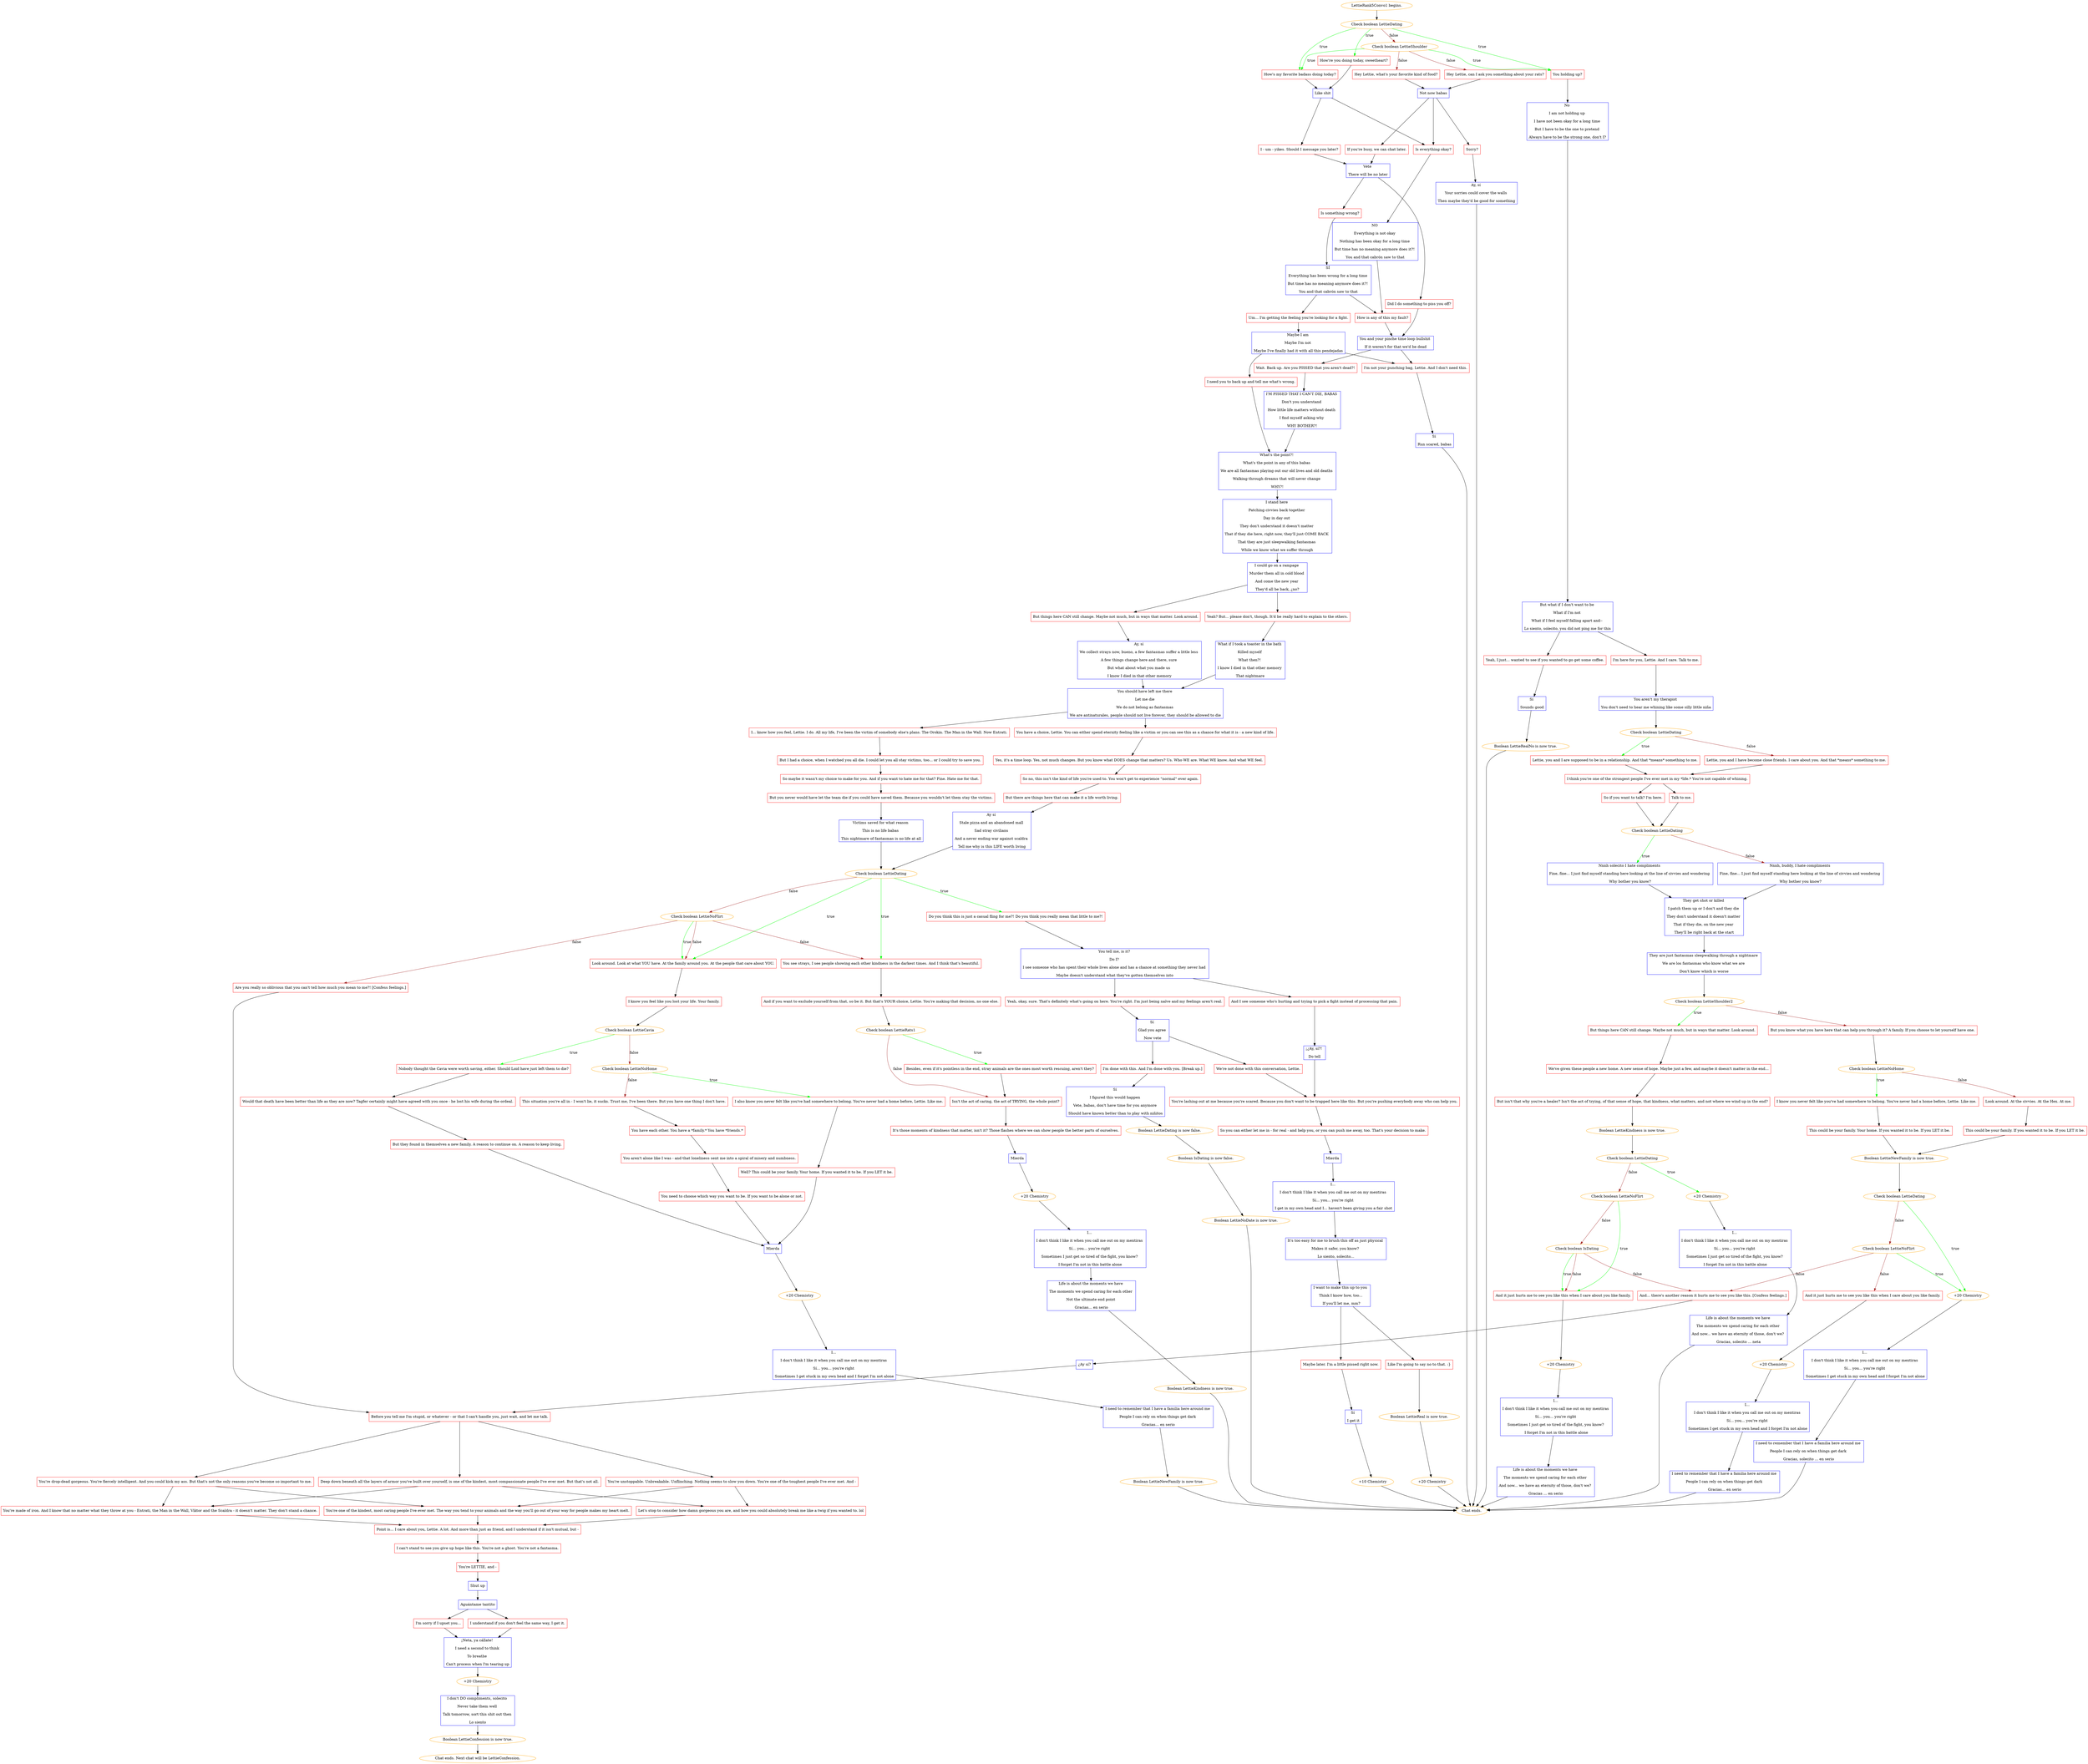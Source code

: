 digraph {
	"LettieRank5Convo1 begins." [color=orange];
		"LettieRank5Convo1 begins." -> 1533;
	1533 [label="Check boolean LettieDating",color=orange];
		1533 -> 1535 [label=true,color=green];
		1533 -> 1536 [label=true,color=green];
		1533 -> 1537 [label=true,color=green];
		1533 -> 1534 [label=false,color=brown];
	1535 [label="You holding up?",shape=box,color=red];
		1535 -> 1540;
	1536 [label="How're you doing today, sweetheart?",shape=box,color=red];
		1536 -> 1541;
	1537 [label="How's my favorite badass doing today?",shape=box,color=red];
		1537 -> 1541;
	1534 [label="Check boolean LettieShoulder",color=orange];
		1534 -> 1535 [label=true,color=green];
		1534 -> 1537 [label=true,color=green];
		1534 -> 1538 [label=false,color=brown];
		1534 -> 1539 [label=false,color=brown];
	1540 [label="No 
I am not holding up 
I have not been okay for a long time 
But I have to be the one to pretend 
Always have to be the strong one, don't I?",shape=box,color=blue];
		1540 -> 1543;
	1541 [label="Like shit",shape=box,color=blue];
		1541 -> 1544;
		1541 -> 1545;
	1538 [label="Hey Lettie, can I ask you something about your rats?",shape=box,color=red];
		1538 -> 1542;
	1539 [label="Hey Lettie, what's your favorite kind of food?",shape=box,color=red];
		1539 -> 1542;
	1543 [label="But what if I don't want to be 
What if I'm not 
What if I feel myself falling apart and-- 
Lo siento, solecito, you did not ping me for this",shape=box,color=blue];
		1543 -> 1552;
		1543 -> 1553;
	1544 [label="Is everything okay?",shape=box,color=red];
		1544 -> 1548;
	1545 [label="I - um - yikes. Should I message you later?",shape=box,color=red];
		1545 -> 1549;
	1542 [label="Not now babas",shape=box,color=blue];
		1542 -> 1544;
		1542 -> 1546;
		1542 -> 1547;
	1552 [label="Yeah, I just... wanted to see if you wanted to go get some coffee.",shape=box,color=red];
		1552 -> 1554;
	1553 [label="I'm here for you, Lettie. And I care. Talk to me.",shape=box,color=red];
		1553 -> 1556;
	1548 [label="NO 
Everything is not okay 
Nothing has been okay for a long time 
But time has no meaning anymore does it?! 
You and that cabrón saw to that",shape=box,color=blue];
		1548 -> 1561;
	1549 [label="Vete 
There will be no later",shape=box,color=blue];
		1549 -> 1558;
		1549 -> 1559;
	1546 [label="If you're busy, we can chat later.",shape=box,color=red];
		1546 -> 1549;
	1547 [label="Sorry?",shape=box,color=red];
		1547 -> 1550;
	1554 [label="Sí 
Sounds good",shape=box,color=blue];
		1554 -> "/EE/Types/Engine/SetBooleanDialogueNode:LettieRealNo:Chat ends.";
	1556 [label="You aren't my therapist 
You don't need to hear me whining like some silly little niña",shape=box,color=blue];
		1556 -> 1557;
	1561 [label="How is any of this my fault?",shape=box,color=red];
		1561 -> 1564;
	1558 [label="Did I do something to piss you off?",shape=box,color=red];
		1558 -> 1564;
	1559 [label="Is something wrong?",shape=box,color=red];
		1559 -> 1560;
	1550 [label="Ay, sí 
Your sorries could cover the walls 
Then maybe they'd be good for something",shape=box,color=blue];
		1550 -> "Chat ends.";
	"/EE/Types/Engine/SetBooleanDialogueNode:LettieRealNo:Chat ends." [label="Boolean LettieRealNo is now true.",color=orange];
		"/EE/Types/Engine/SetBooleanDialogueNode:LettieRealNo:Chat ends." -> "Chat ends.";
	1557 [label="Check boolean LettieDating",color=orange];
		1557 -> 1566 [label=true,color=green];
		1557 -> 1567 [label=false,color=brown];
	1564 [label="You and your pinche time loop bullshit 
If it weren't for that we'd be dead",shape=box,color=blue];
		1564 -> 1571;
		1564 -> 1572;
	1560 [label="SÍ 
Everything has been wrong for a long time 
But time has no meaning anymore does it?! 
You and that cabrón saw to that",shape=box,color=blue];
		1560 -> 1561;
		1560 -> 1562;
	"Chat ends." [color=orange];
	1566 [label="Lettie, you and I are supposed to be in a relationship. And that *means* something to me.",shape=box,color=red];
		1566 -> 1568;
	1567 [label="Lettie, you and I have become close friends. I care about you. And that *means* something to me.",shape=box,color=red];
		1567 -> 1568;
	1571 [label="Wait. Back up. Are you PISSED that you aren't dead?!",shape=box,color=red];
		1571 -> 1576;
	1572 [label="I'm not your punching bag, Lettie. And I don't need this.",shape=box,color=red];
		1572 -> 1574;
	1562 [label="Um... I'm getting the feeling you're looking for a fight.",shape=box,color=red];
		1562 -> 1563;
	1568 [label="I think you're one of the strongest people I've ever met in my *life.* You're not capable of whining.",shape=box,color=red];
		1568 -> 1569;
		1568 -> 1570;
	1576 [label="I'M PISSED THAT I CAN'T DIE, BABAS 
Don't you understand 
How little life matters without death 
I find myself asking why 
WHY BOTHER?!",shape=box,color=blue];
		1576 -> 1581;
	1574 [label="Sí 
Run scared, babas",shape=box,color=blue];
		1574 -> "Chat ends.";
	1563 [label="Maybe I am 
Maybe I'm not 
Maybe I've finally had it with all this pendejadas",shape=box,color=blue];
		1563 -> 1573;
		1563 -> 1572;
	1569 [label="So if you want to talk? I'm here.",shape=box,color=red];
		1569 -> 1577;
	1570 [label="Talk to me.",shape=box,color=red];
		1570 -> 1577;
	1581 [label="What's the point?! 
What's the point in any of this babas 
We are all fantasmas playing out our old lives and old deaths 
Walking through dreams that will never change 
WHY?!",shape=box,color=blue];
		1581 -> 1582;
	1573 [label="I need you to back up and tell me what's wrong.",shape=box,color=red];
		1573 -> 1581;
	1577 [label="Check boolean LettieDating",color=orange];
		1577 -> 1578 [label=true,color=green];
		1577 -> 1579 [label=false,color=brown];
	1582 [label="I stand here 
Patching civvies back together 
Day in day out 
They don't understand it doesn't matter 
That if they die here, right now, they'll just COME BACK 
That they are just sleepwalking fantasmas 
While we know what we suffer through",shape=box,color=blue];
		1582 -> 1585;
	1578 [label="Nnnh solecito I hate compliments 
Fine, fine... I just find myself standing here looking at the line of civvies and wondering 
Why bother you know?",shape=box,color=blue];
		1578 -> 1580;
	1579 [label="Nnnh, buddy, I hate compliments 
Fine, fine... I just find myself standing here looking at the line of civvies and wondering 
Why bother you know?",shape=box,color=blue];
		1579 -> 1580;
	1585 [label="I could go on a rampage 
Murder them all in cold blood 
And come the new year 
They'd all be back, ¿no?",shape=box,color=blue];
		1585 -> 1586;
		1585 -> 1587;
	1580 [label="They get shot or killed 
I patch them up or I don't and they die 
They don't understand it doesn't matter 
That if they die, on the new year 
They'll be right back at the start",shape=box,color=blue];
		1580 -> 1583;
	1586 [label="Yeah? But... please don't, though. It'd be really hard to explain to the others.",shape=box,color=red];
		1586 -> 1588;
	1587 [label="But things here CAN still change. Maybe not much, but in ways that matter. Look around.",shape=box,color=red];
		1587 -> 1589;
	1583 [label="They are just fantasmas sleepwalking through a nightmare 
We are los fantasmas who know what we are 
Don't know which is worse",shape=box,color=blue];
		1583 -> 1584;
	1588 [label="What if I took a toaster in the bath 
Killed myself 
What then?! 
I know I died in that other memory 
That nightmare",shape=box,color=blue];
		1588 -> 1590;
	1589 [label="Ay, sí 
We collect strays now, bueno, a few fantasmas suffer a little less 
A few things change here and there, sure 
But what about what you made us 
I know I died in that other memory",shape=box,color=blue];
		1589 -> 1590;
	1584 [label="Check boolean LettieShoulder2",color=orange];
		1584 -> 1593 [label=true,color=green];
		1584 -> 1591 [label=false,color=brown];
	1590 [label="You should have left me there 
Let me die 
We do not belong as fantasmas 
We are antinaturales, people should not live forever, they should be allowed to die",shape=box,color=blue];
		1590 -> 1604;
		1590 -> 1605;
	1593 [label="But things here CAN still change. Maybe not much, but in ways that matter. Look around.",shape=box,color=red];
		1593 -> 1594;
	1591 [label="But you know what you have here that can help you through it? A family. If you choose to let yourself have one.",shape=box,color=red];
		1591 -> 1592;
	1604 [label="I... know how you feel, Lettie. I do. All my life, I've been the victim of somebody else's plans. The Orokin. The Man in the Wall. Now Entrati.",shape=box,color=red];
		1604 -> 1606;
	1605 [label="You have a choice, Lettie. You can either spend eternity feeling like a victim or you can see this as a chance for what it is - a new kind of life.",shape=box,color=red];
		1605 -> 1607;
	1594 [label="We've given these people a new home. A new sense of hope. Maybe just a few, and maybe it doesn't matter in the end...",shape=box,color=red];
		1594 -> 1596;
	1592 [label="Check boolean LettieNoHome",color=orange];
		1592 -> 1597 [label=true,color=green];
		1592 -> 1598 [label=false,color=brown];
	1606 [label="But I had a choice, when I watched you all die. I could let you all stay victims, too... or I could try to save you.",shape=box,color=red];
		1606 -> 1614;
	1607 [label="Yes, it's a time loop. Yes, not much changes. But you know what DOES change that matters? Us. Who WE are. What WE know. And what WE feel.",shape=box,color=red];
		1607 -> 1615;
	1596 [label="But isn't that why you're a healer? Isn't the act of trying, of that sense of hope, that kindness, what matters, and not where we wind up in the end?",shape=box,color=red];
		1596 -> "/EE/Types/Engine/SetBooleanDialogueNode:LettieKindness:1602";
	1597 [label="I know you never felt like you've had somewhere to belong. You've never had a home before, Lettie. Like me.",shape=box,color=red];
		1597 -> 1599;
	1598 [label="Look around. At the civvies. At the Hex. At me.",shape=box,color=red];
		1598 -> 1600;
	1614 [label="So maybe it wasn't my choice to make for you. And if you want to hate me for that? Fine. Hate me for that.",shape=box,color=red];
		1614 -> 1623;
	1615 [label="So no, this isn't the kind of life you're used to. You won't get to experience \"normal\" ever again.",shape=box,color=red];
		1615 -> 1624;
	"/EE/Types/Engine/SetBooleanDialogueNode:LettieKindness:1602" [label="Boolean LettieKindness is now true.",color=orange];
		"/EE/Types/Engine/SetBooleanDialogueNode:LettieKindness:1602" -> 1602;
	1599 [label="This could be your family. Your home. If you wanted it to be. If you LET it be.",shape=box,color=red];
		1599 -> "/EE/Types/Engine/SetBooleanDialogueNode:LettieNewFamily:1608";
	1600 [label="This could be your family. If you wanted it to be. If you LET it be.",shape=box,color=red];
		1600 -> "/EE/Types/Engine/SetBooleanDialogueNode:LettieNewFamily:1608";
	1623 [label="But you never would have let the team die if you could have saved them. Because you wouldn't let them stay the victims.",shape=box,color=red];
		1623 -> 1636;
	1624 [label="But there are things here that can make it a life worth living.",shape=box,color=red];
		1624 -> 1637;
	1602 [label="Check boolean LettieDating",color=orange];
		1602 -> 1610 [label=true,color=green];
		1602 -> 1612 [label=false,color=brown];
	"/EE/Types/Engine/SetBooleanDialogueNode:LettieNewFamily:1608" [label="Boolean LettieNewFamily is now true.",color=orange];
		"/EE/Types/Engine/SetBooleanDialogueNode:LettieNewFamily:1608" -> 1608;
	1636 [label="Victims saved for what reason 
This is no life babas 
This nightmare of fantasmas is no life at all",shape=box,color=blue];
		1636 -> 1639;
	1637 [label="Ay sí 
Stale pizza and an abandoned mall 
Sad stray civilians 
And a never ending war against scaldra 
Tell me why is this LIFE worth living",shape=box,color=blue];
		1637 -> 1639;
	1610 [label="+20 Chemistry",color=orange];
		1610 -> 1595;
	1612 [label="Check boolean LettieNoFlirt",color=orange];
		1612 -> 1617 [label=true,color=green];
		1612 -> 1616 [label=false,color=brown];
	1608 [label="Check boolean LettieDating",color=orange];
		1608 -> 1627 [label=true,color=green];
		1608 -> 1613 [label=false,color=brown];
	1639 [label="Check boolean LettieDating",color=orange];
		1639 -> 1640 [label=true,color=green];
		1639 -> 1641 [label=true,color=green];
		1639 -> 1643 [label=true,color=green];
		1639 -> 1642 [label=false,color=brown];
	1595 [label="I... 
I don't think I like it when you call me out on my mentiras 
Sí... you... you're right 
Sometimes I just get so tired of the fight, you know? 
I forget I'm not in this battle alone",shape=box,color=blue];
		1595 -> 1609;
	1617 [label="And it just hurts me to see you like this when I care about you like family.",shape=box,color=red];
		1617 -> 1632;
	1616 [label="Check boolean IsDating",color=orange];
		1616 -> 1617 [label=true,color=green];
		1616 -> 1617 [label=false,color=brown];
		1616 -> 1625 [label=false,color=brown];
	1627 [label="+20 Chemistry",color=orange];
		1627 -> 1626;
	1613 [label="Check boolean LettieNoFlirt",color=orange];
		1613 -> 1627 [label=true,color=green];
		1613 -> 1619 [label=false,color=brown];
		1613 -> 1625 [label=false,color=brown];
	1640 [label="Do you think this is just a casual fling for me?! Do you think you really mean that little to me?!",shape=box,color=red];
		1640 -> 1646;
	1641 [label="Look around. Look at what YOU have. At the family around you. At the people that care about YOU.",shape=box,color=red];
		1641 -> 1648;
	1643 [label="You see strays, I see people showing each other kindness in the darkest times. And I think that's beautiful.",shape=box,color=red];
		1643 -> 1652;
	1642 [label="Check boolean LettieNoFlirt",color=orange];
		1642 -> 1641 [label=true,color=green];
		1642 -> 1641 [label=false,color=brown];
		1642 -> 1643 [label=false,color=brown];
		1642 -> 1644 [label=false,color=brown];
	1609 [label="Life is about the moments we have 
The moments we spend caring for each other 
And now... we have an eternity of those, don't we? 
Gracias, solecito ... neta",shape=box,color=blue];
		1609 -> "Chat ends.";
	1632 [label="+20 Chemistry",color=orange];
		1632 -> 1618;
	1625 [label="And... there's another reason it hurts me to see you like this. [Confess feelings.]",shape=box,color=red];
		1625 -> 1638;
	1626 [label="I... 
I don't think I like it when you call me out on my mentiras 
Sí... you... you're right 
Sometimes I get stuck in my own head and I forget I'm not alone",shape=box,color=blue];
		1626 -> 1628;
	1619 [label="And it just hurts me to see you like this when I care about you like family.",shape=box,color=red];
		1619 -> 1635;
	1646 [label="You tell me, is it? 
Do I? 
I see someone who has spent their whole lives alone and has a chance at something they never had 
Maybe doesn't understand what they've gotten themselves into",shape=box,color=blue];
		1646 -> 1645;
		1646 -> 1647;
	1648 [label="I know you feel like you lost your life. Your family.",shape=box,color=red];
		1648 -> 1649;
	1652 [label="And if you want to exclude yourself from that, so be it. But that's YOUR choice, Lettie. You're making that decision, no one else.",shape=box,color=red];
		1652 -> 1653;
	1644 [label="Are you really so oblivious that you can't tell how much you mean to me?! [Confess feelings.]",shape=box,color=red];
		1644 -> 1654;
	1618 [label="I... 
I don't think I like it when you call me out on my mentiras 
Sí... you... you're right 
Sometimes I just get so tired of the fight, you know? 
I forget I'm not in this battle alone",shape=box,color=blue];
		1618 -> 1630;
	1638 [label="¿Ay sí?",shape=box,color=blue];
		1638 -> 1654;
	1628 [label="I need to remember that I have a familia here around me 
People I can rely on when things get dark 
Gracias, solecito ... en serio",shape=box,color=blue];
		1628 -> "Chat ends.";
	1635 [label="+20 Chemistry",color=orange];
		1635 -> 1620;
	1645 [label="Yeah, okay, sure. That's definitely what's going on here. You're right. I'm just being naïve and my feelings aren't real.",shape=box,color=red];
		1645 -> 1651;
	1647 [label="And I see someone who's hurting and trying to pick a fight instead of processing that pain.",shape=box,color=red];
		1647 -> 1655;
	1649 [label="Check boolean LettieCavia",color=orange];
		1649 -> 1656 [label=true,color=green];
		1649 -> 1650 [label=false,color=brown];
	1653 [label="Check boolean LettieRats1",color=orange];
		1653 -> 1659 [label=true,color=green];
		1653 -> 1660 [label=false,color=brown];
	1654 [label="Before you tell me I'm stupid, or whatever - or that I can't handle you, just wait, and let me talk.",shape=box,color=red];
		1654 -> 1701;
		1654 -> 1702;
		1654 -> 1703;
	1630 [label="Life is about the moments we have 
The moments we spend caring for each other 
And now... we have an eternity of those, don't we? 
Gracias ... en serio",shape=box,color=blue];
		1630 -> "Chat ends.";
	1620 [label="I... 
I don't think I like it when you call me out on my mentiras 
Sí... you... you're right 
Sometimes I get stuck in my own head and I forget I'm not alone",shape=box,color=blue];
		1620 -> 1633;
	1651 [label="Sí 
Glad you agree 
Now vete",shape=box,color=blue];
		1651 -> 1661;
		1651 -> 1662;
	1655 [label="¡¿Ay, sí?! 
Do tell",shape=box,color=blue];
		1655 -> 1668;
	1656 [label="Nobody thought the Cavia were worth saving, either. Should Loid have just left them to die?",shape=box,color=red];
		1656 -> 1682;
	1650 [label="Check boolean LettieNoHome",color=orange];
		1650 -> 1657 [label=true,color=green];
		1650 -> 1658 [label=false,color=brown];
	1659 [label="Besides, even if it's pointless in the end, stray animals are the ones most worth rescuing, aren't they?",shape=box,color=red];
		1659 -> 1660;
	1660 [label="Isn't the act of caring, the act of TRYING, the whole point?",shape=box,color=red];
		1660 -> 1694;
	1701 [label="You're drop-dead gorgeous. You're fiercely intelligent. And you could kick my ass. But that's not the only reasons you've become so important to me.",shape=box,color=red];
		1701 -> 1705;
		1701 -> 1706;
	1702 [label="Deep down beneath all the layers of armor you've built over yourself, is one of the kindest, most compassionate people I've ever met. But that's not all.",shape=box,color=red];
		1702 -> 1704;
		1702 -> 1706;
	1703 [label="You're unstoppable. Unbreakable. Unflinching. Nothing seems to slow you down. You're one of the toughest people I've ever met. And -",shape=box,color=red];
		1703 -> 1704;
		1703 -> 1705;
	1633 [label="I need to remember that I have a familia here around me 
People I can rely on when things get dark 
Gracias... en serio",shape=box,color=blue];
		1633 -> "Chat ends.";
	1661 [label="We're not done with this conversation, Lettie.",shape=box,color=red];
		1661 -> 1668;
	1662 [label="I'm done with this. And I'm done with you. [Break up.]",shape=box,color=red];
		1662 -> 1663;
	1668 [label="You're lashing out at me because you're scared. Because you don't want to be trapped here like this. But you're pushing everybody away who can help you.",shape=box,color=red];
		1668 -> 1670;
	1682 [label="Would that death have been better than life as they are now? Tagfer certainly might have agreed with you once - he lost his wife during the ordeal.",shape=box,color=red];
		1682 -> 1685;
	1657 [label="I also know you never felt like you've had somewhere to belong. You've never had a home before, Lettie. Like me.",shape=box,color=red];
		1657 -> 1683;
	1658 [label="This situation you're all in - I won't lie, it sucks. Trust me, I've been there. But you have one thing I don't have.",shape=box,color=red];
		1658 -> 1684;
	1694 [label="It's those moments of kindness that matter, isn't it? Those flashes where we can show people the better parts of ourselves.",shape=box,color=red];
		1694 -> 1695;
	1705 [label="You're one of the kindest, most caring people I've ever met. The way you tend to your animals and the way you'll go out of your way for people makes my heart melt.",shape=box,color=red];
		1705 -> 1707;
	1706 [label="You're made of iron. And I know that no matter what they throw at you - Entrati, the Man in the Wall, Viktor and the Scaldra - it doesn't matter. They don't stand a chance.",shape=box,color=red];
		1706 -> 1707;
	1704 [label="Let's stop to consider how damn gorgeous you are, and how you could absolutely break me like a twig if you wanted to. lol",shape=box,color=red];
		1704 -> 1707;
	1663 [label="Sí 
I figured this would happen 
Vete, babas, don't have time for you anymore 
Should have known better than to play with niñitos",shape=box,color=blue];
		1663 -> "/EE/Types/Engine/ResetBooleanDialogueNode:LettieDating:/EE/Types/Engine/ResetBooleanDialogueNode:IsDating:/EE/Types/Engine/SetBooleanDialogueNode:LettieNoDate:Chat ends.";
	1670 [label="So you can either let me in - for real - and help you, or you can push me away, too. That's your decision to make.",shape=box,color=red];
		1670 -> 1669;
	1685 [label="But they found in themselves a new family. A reason to continue on. A reason to keep living.",shape=box,color=red];
		1685 -> 1688;
	1683 [label="Well? This could be your family. Your home. If you wanted it to be. If you LET it be.",shape=box,color=red];
		1683 -> 1688;
	1684 [label="You have each other. You have a *family.* You have *friends.*",shape=box,color=red];
		1684 -> 1686;
	1695 [label="Mierda",shape=box,color=blue];
		1695 -> 1698;
	1707 [label="Point is... I care about you, Lettie. A lot. And more than just as friend, and I understand if it isn't mutual, but -",shape=box,color=red];
		1707 -> 1709;
	"/EE/Types/Engine/ResetBooleanDialogueNode:LettieDating:/EE/Types/Engine/ResetBooleanDialogueNode:IsDating:/EE/Types/Engine/SetBooleanDialogueNode:LettieNoDate:Chat ends." [label="Boolean LettieDating is now false.",color=orange];
		"/EE/Types/Engine/ResetBooleanDialogueNode:LettieDating:/EE/Types/Engine/ResetBooleanDialogueNode:IsDating:/EE/Types/Engine/SetBooleanDialogueNode:LettieNoDate:Chat ends." -> "/EE/Types/Engine/ResetBooleanDialogueNode:IsDating:/EE/Types/Engine/SetBooleanDialogueNode:LettieNoDate:Chat ends.";
	1669 [label="Mierda",shape=box,color=blue];
		1669 -> 1671;
	1688 [label="Mierda",shape=box,color=blue];
		1688 -> 1692;
	1686 [label="You aren't alone like I was - and that loneliness sent me into a spiral of misery and numbness.",shape=box,color=red];
		1686 -> 1687;
	1698 [label="+20 Chemistry",color=orange];
		1698 -> 1699;
	1709 [label="I can't stand to see you give up hope like this. You're not a ghost. You're not a fantasma.",shape=box,color=red];
		1709 -> 1710;
	"/EE/Types/Engine/ResetBooleanDialogueNode:IsDating:/EE/Types/Engine/SetBooleanDialogueNode:LettieNoDate:Chat ends." [label="Boolean IsDating is now false.",color=orange];
		"/EE/Types/Engine/ResetBooleanDialogueNode:IsDating:/EE/Types/Engine/SetBooleanDialogueNode:LettieNoDate:Chat ends." -> "/EE/Types/Engine/SetBooleanDialogueNode:LettieNoDate:Chat ends.";
	1671 [label="I... 
I don't think I like it when you call me out on my mentiras 
Sí... you... you're right 
I get in my own head and I... haven't been giving you a fair shot",shape=box,color=blue];
		1671 -> 1672;
	1692 [label="+20 Chemistry",color=orange];
		1692 -> 1689;
	1687 [label="You need to choose which way you want to be. If you want to be alone or not.",shape=box,color=red];
		1687 -> 1688;
	1699 [label="I... 
I don't think I like it when you call me out on my mentiras 
Sí... you... you're right 
Sometimes I just get so tired of the fight, you know? 
I forget I'm not in this battle alone",shape=box,color=blue];
		1699 -> 1696;
	1710 [label="You're LETTIE, and -",shape=box,color=red];
		1710 -> 1708;
	"/EE/Types/Engine/SetBooleanDialogueNode:LettieNoDate:Chat ends." [label="Boolean LettieNoDate is now true.",color=orange];
		"/EE/Types/Engine/SetBooleanDialogueNode:LettieNoDate:Chat ends." -> "Chat ends.";
	1672 [label="It's too easy for me to brush this off as just physical 
Makes it safer, you know? 
Lo siento, solecito...",shape=box,color=blue];
		1672 -> 1673;
	1689 [label="I... 
I don't think I like it when you call me out on my mentiras 
Sí... you... you're right 
Sometimes I get stuck in my own head and I forget I'm not alone",shape=box,color=blue];
		1689 -> 1690;
	1696 [label="Life is about the moments we have 
The moments we spend caring for each other 
Not the ultimate end point 
Gracias... en serio",shape=box,color=blue];
		1696 -> "/EE/Types/Engine/SetBooleanDialogueNode:LettieKindness:Chat ends.";
	1708 [label="Shut up",shape=box,color=blue];
		1708 -> 1711;
	1673 [label="I want to make this up to you 
 Think I know how, too... 
 If you'll let me, mm?",shape=box,color=blue];
		1673 -> 1674;
		1673 -> 1675;
	1690 [label="I need to remember that I have a familia here around me 
People I can rely on when things get dark 
Gracias... en serio",shape=box,color=blue];
		1690 -> "/EE/Types/Engine/SetBooleanDialogueNode:LettieNewFamily:Chat ends.";
	"/EE/Types/Engine/SetBooleanDialogueNode:LettieKindness:Chat ends." [label="Boolean LettieKindness is now true.",color=orange];
		"/EE/Types/Engine/SetBooleanDialogueNode:LettieKindness:Chat ends." -> "Chat ends.";
	1711 [label="Aguántame tantito",shape=box,color=blue];
		1711 -> 1712;
		1711 -> 1713;
	1674 [label="Maybe later. I'm a little pissed right now.",shape=box,color=red];
		1674 -> 1676;
	1675 [label="Like I'm going to say no to that. :}",shape=box,color=red];
		1675 -> "/EE/Types/Engine/SetBooleanDialogueNode:LettieReal:1679";
	"/EE/Types/Engine/SetBooleanDialogueNode:LettieNewFamily:Chat ends." [label="Boolean LettieNewFamily is now true.",color=orange];
		"/EE/Types/Engine/SetBooleanDialogueNode:LettieNewFamily:Chat ends." -> "Chat ends.";
	1712 [label="I'm sorry if I upset you...",shape=box,color=red];
		1712 -> 1714;
	1713 [label="I understand if you don't feel the same way, I get it.",shape=box,color=red];
		1713 -> 1714;
	1676 [label="Sí 
I get it",shape=box,color=blue];
		1676 -> 1678;
	"/EE/Types/Engine/SetBooleanDialogueNode:LettieReal:1679" [label="Boolean LettieReal is now true.",color=orange];
		"/EE/Types/Engine/SetBooleanDialogueNode:LettieReal:1679" -> 1679;
	1714 [label="¡Neta, ya cállate! 
I need a second to think 
To breathe 
Can't process when I'm tearing up",shape=box,color=blue];
		1714 -> 1718;
	1678 [label="+10 Chemistry",color=orange];
		1678 -> "Chat ends.";
	1679 [label="+20 Chemistry",color=orange];
		1679 -> "Chat ends.";
	1718 [label="+20 Chemistry",color=orange];
		1718 -> 1715;
	1715 [label="I don't DO compliments, solecito 
Never take them well 
Talk tomorrow, sort this shit out then 
Lo siento",shape=box,color=blue];
		1715 -> "/EE/Types/Engine/SetBooleanDialogueNode:LettieConfession:Chat ends. Next chat will be LettieConfession.";
	"/EE/Types/Engine/SetBooleanDialogueNode:LettieConfession:Chat ends. Next chat will be LettieConfession." [label="Boolean LettieConfession is now true.",color=orange];
		"/EE/Types/Engine/SetBooleanDialogueNode:LettieConfession:Chat ends. Next chat will be LettieConfession." -> "Chat ends. Next chat will be LettieConfession.";
	"Chat ends. Next chat will be LettieConfession." [color=orange];
}